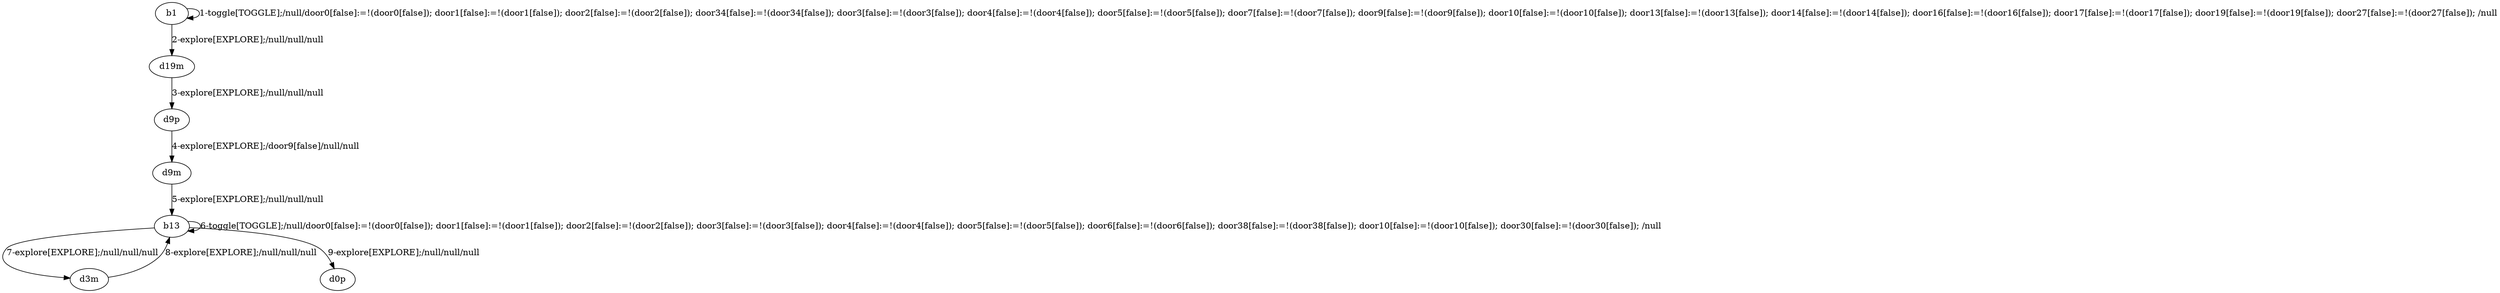 # Total number of goals covered by this test: 3
# b13 --> d0p
# d3m --> b13
# b13 --> b13

digraph g {
"b1" -> "b1" [label = "1-toggle[TOGGLE];/null/door0[false]:=!(door0[false]); door1[false]:=!(door1[false]); door2[false]:=!(door2[false]); door34[false]:=!(door34[false]); door3[false]:=!(door3[false]); door4[false]:=!(door4[false]); door5[false]:=!(door5[false]); door7[false]:=!(door7[false]); door9[false]:=!(door9[false]); door10[false]:=!(door10[false]); door13[false]:=!(door13[false]); door14[false]:=!(door14[false]); door16[false]:=!(door16[false]); door17[false]:=!(door17[false]); door19[false]:=!(door19[false]); door27[false]:=!(door27[false]); /null"];
"b1" -> "d19m" [label = "2-explore[EXPLORE];/null/null/null"];
"d19m" -> "d9p" [label = "3-explore[EXPLORE];/null/null/null"];
"d9p" -> "d9m" [label = "4-explore[EXPLORE];/door9[false]/null/null"];
"d9m" -> "b13" [label = "5-explore[EXPLORE];/null/null/null"];
"b13" -> "b13" [label = "6-toggle[TOGGLE];/null/door0[false]:=!(door0[false]); door1[false]:=!(door1[false]); door2[false]:=!(door2[false]); door3[false]:=!(door3[false]); door4[false]:=!(door4[false]); door5[false]:=!(door5[false]); door6[false]:=!(door6[false]); door38[false]:=!(door38[false]); door10[false]:=!(door10[false]); door30[false]:=!(door30[false]); /null"];
"b13" -> "d3m" [label = "7-explore[EXPLORE];/null/null/null"];
"d3m" -> "b13" [label = "8-explore[EXPLORE];/null/null/null"];
"b13" -> "d0p" [label = "9-explore[EXPLORE];/null/null/null"];
}